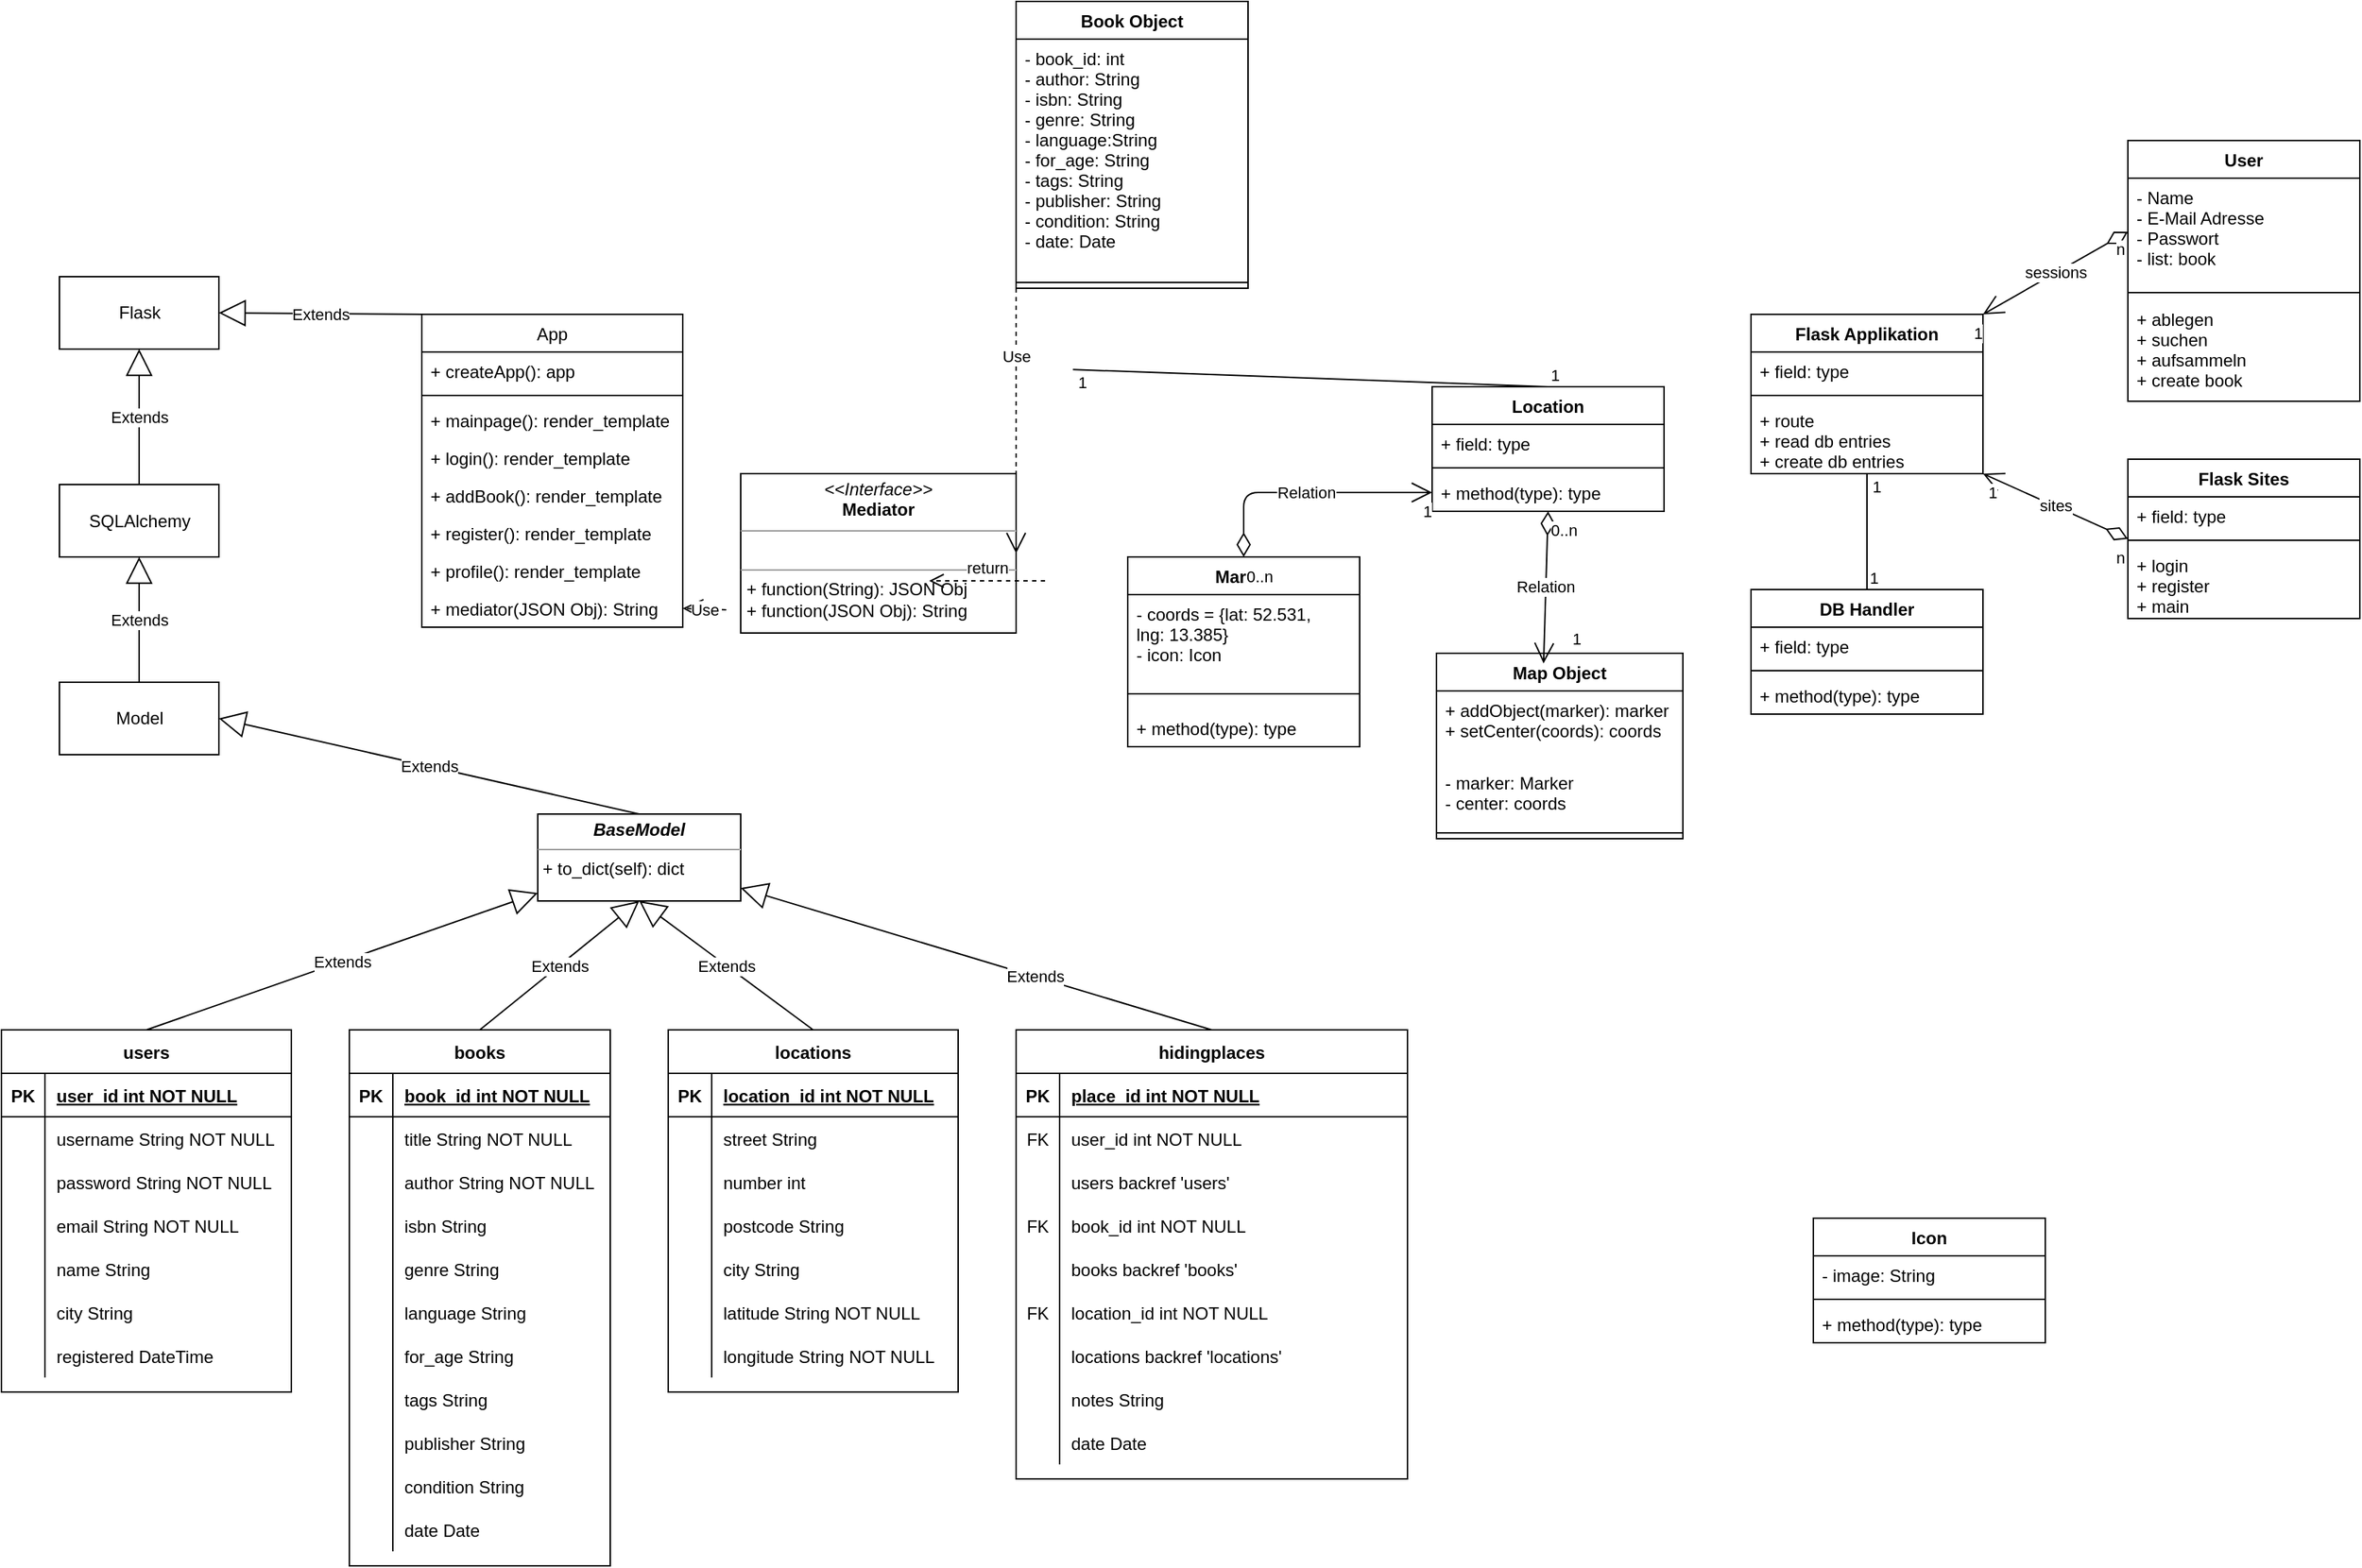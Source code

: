 <mxfile version="14.6.11" type="github">
  <diagram id="RmCkacpN2TYLpkS6w7RO" name="Seite-1">
    <mxGraphModel dx="2310" dy="827" grid="1" gridSize="10" guides="1" tooltips="1" connect="1" arrows="1" fold="1" page="1" pageScale="1" pageWidth="827" pageHeight="1169" math="0" shadow="0">
      <root>
        <mxCell id="0" />
        <mxCell id="1" parent="0" />
        <mxCell id="iKKJlmc9YYCkpeSJBuOX-5" value="Map Object" style="swimlane;fontStyle=1;align=center;verticalAlign=top;childLayout=stackLayout;horizontal=1;startSize=26;horizontalStack=0;resizeParent=1;resizeParentMax=0;resizeLast=0;collapsible=1;marginBottom=0;" parent="1" vertex="1">
          <mxGeometry x="190" y="500" width="170" height="128" as="geometry" />
        </mxCell>
        <mxCell id="iKKJlmc9YYCkpeSJBuOX-8" value="+ addObject(marker): marker&#xa;+ setCenter(coords): coords" style="text;strokeColor=none;fillColor=none;align=left;verticalAlign=top;spacingLeft=4;spacingRight=4;overflow=hidden;rotatable=0;points=[[0,0.5],[1,0.5]];portConstraint=eastwest;" parent="iKKJlmc9YYCkpeSJBuOX-5" vertex="1">
          <mxGeometry y="26" width="170" height="50" as="geometry" />
        </mxCell>
        <mxCell id="iKKJlmc9YYCkpeSJBuOX-6" value="- marker: Marker&#xa;- center: coords" style="text;strokeColor=none;fillColor=none;align=left;verticalAlign=top;spacingLeft=4;spacingRight=4;overflow=hidden;rotatable=0;points=[[0,0.5],[1,0.5]];portConstraint=eastwest;" parent="iKKJlmc9YYCkpeSJBuOX-5" vertex="1">
          <mxGeometry y="76" width="170" height="44" as="geometry" />
        </mxCell>
        <mxCell id="iKKJlmc9YYCkpeSJBuOX-7" value="" style="line;strokeWidth=1;fillColor=none;align=left;verticalAlign=middle;spacingTop=-1;spacingLeft=3;spacingRight=3;rotatable=0;labelPosition=right;points=[];portConstraint=eastwest;" parent="iKKJlmc9YYCkpeSJBuOX-5" vertex="1">
          <mxGeometry y="120" width="170" height="8" as="geometry" />
        </mxCell>
        <mxCell id="iKKJlmc9YYCkpeSJBuOX-9" value="Marker" style="swimlane;fontStyle=1;align=center;verticalAlign=top;childLayout=stackLayout;horizontal=1;startSize=26;horizontalStack=0;resizeParent=1;resizeParentMax=0;resizeLast=0;collapsible=1;marginBottom=0;" parent="1" vertex="1">
          <mxGeometry x="-23" y="433.5" width="160" height="131" as="geometry" />
        </mxCell>
        <mxCell id="iKKJlmc9YYCkpeSJBuOX-10" value="- coords = {lat: 52.531, &#xa;lng: 13.385}&#xa;- icon: Icon" style="text;strokeColor=none;fillColor=none;align=left;verticalAlign=top;spacingLeft=4;spacingRight=4;overflow=hidden;rotatable=0;points=[[0,0.5],[1,0.5]];portConstraint=eastwest;" parent="iKKJlmc9YYCkpeSJBuOX-9" vertex="1">
          <mxGeometry y="26" width="160" height="58" as="geometry" />
        </mxCell>
        <mxCell id="iKKJlmc9YYCkpeSJBuOX-11" value="" style="line;strokeWidth=1;fillColor=none;align=left;verticalAlign=middle;spacingTop=-1;spacingLeft=3;spacingRight=3;rotatable=0;labelPosition=right;points=[];portConstraint=eastwest;" parent="iKKJlmc9YYCkpeSJBuOX-9" vertex="1">
          <mxGeometry y="84" width="160" height="21" as="geometry" />
        </mxCell>
        <mxCell id="iKKJlmc9YYCkpeSJBuOX-12" value="+ method(type): type" style="text;strokeColor=none;fillColor=none;align=left;verticalAlign=top;spacingLeft=4;spacingRight=4;overflow=hidden;rotatable=0;points=[[0,0.5],[1,0.5]];portConstraint=eastwest;" parent="iKKJlmc9YYCkpeSJBuOX-9" vertex="1">
          <mxGeometry y="105" width="160" height="26" as="geometry" />
        </mxCell>
        <mxCell id="iKKJlmc9YYCkpeSJBuOX-13" value="Icon" style="swimlane;fontStyle=1;align=center;verticalAlign=top;childLayout=stackLayout;horizontal=1;startSize=26;horizontalStack=0;resizeParent=1;resizeParentMax=0;resizeLast=0;collapsible=1;marginBottom=0;" parent="1" vertex="1">
          <mxGeometry x="450" y="890" width="160" height="86" as="geometry" />
        </mxCell>
        <mxCell id="iKKJlmc9YYCkpeSJBuOX-14" value="- image: String" style="text;strokeColor=none;fillColor=none;align=left;verticalAlign=top;spacingLeft=4;spacingRight=4;overflow=hidden;rotatable=0;points=[[0,0.5],[1,0.5]];portConstraint=eastwest;" parent="iKKJlmc9YYCkpeSJBuOX-13" vertex="1">
          <mxGeometry y="26" width="160" height="26" as="geometry" />
        </mxCell>
        <mxCell id="iKKJlmc9YYCkpeSJBuOX-15" value="" style="line;strokeWidth=1;fillColor=none;align=left;verticalAlign=middle;spacingTop=-1;spacingLeft=3;spacingRight=3;rotatable=0;labelPosition=right;points=[];portConstraint=eastwest;" parent="iKKJlmc9YYCkpeSJBuOX-13" vertex="1">
          <mxGeometry y="52" width="160" height="8" as="geometry" />
        </mxCell>
        <mxCell id="iKKJlmc9YYCkpeSJBuOX-16" value="+ method(type): type" style="text;strokeColor=none;fillColor=none;align=left;verticalAlign=top;spacingLeft=4;spacingRight=4;overflow=hidden;rotatable=0;points=[[0,0.5],[1,0.5]];portConstraint=eastwest;" parent="iKKJlmc9YYCkpeSJBuOX-13" vertex="1">
          <mxGeometry y="60" width="160" height="26" as="geometry" />
        </mxCell>
        <mxCell id="iKKJlmc9YYCkpeSJBuOX-28" value="User" style="swimlane;fontStyle=1;align=center;verticalAlign=top;childLayout=stackLayout;horizontal=1;startSize=26;horizontalStack=0;resizeParent=1;resizeParentMax=0;resizeLast=0;collapsible=1;marginBottom=0;" parent="1" vertex="1">
          <mxGeometry x="667" y="146" width="160" height="180" as="geometry" />
        </mxCell>
        <mxCell id="iKKJlmc9YYCkpeSJBuOX-29" value="- Name&#xa;- E-Mail Adresse&#xa;- Passwort&#xa;- list: book" style="text;strokeColor=none;fillColor=none;align=left;verticalAlign=top;spacingLeft=4;spacingRight=4;overflow=hidden;rotatable=0;points=[[0,0.5],[1,0.5]];portConstraint=eastwest;" parent="iKKJlmc9YYCkpeSJBuOX-28" vertex="1">
          <mxGeometry y="26" width="160" height="74" as="geometry" />
        </mxCell>
        <mxCell id="iKKJlmc9YYCkpeSJBuOX-30" value="" style="line;strokeWidth=1;fillColor=none;align=left;verticalAlign=middle;spacingTop=-1;spacingLeft=3;spacingRight=3;rotatable=0;labelPosition=right;points=[];portConstraint=eastwest;" parent="iKKJlmc9YYCkpeSJBuOX-28" vertex="1">
          <mxGeometry y="100" width="160" height="10" as="geometry" />
        </mxCell>
        <mxCell id="iKKJlmc9YYCkpeSJBuOX-31" value="+ ablegen&#xa;+ suchen&#xa;+ aufsammeln&#xa;+ create book" style="text;strokeColor=none;fillColor=none;align=left;verticalAlign=top;spacingLeft=4;spacingRight=4;overflow=hidden;rotatable=0;points=[[0,0.5],[1,0.5]];portConstraint=eastwest;" parent="iKKJlmc9YYCkpeSJBuOX-28" vertex="1">
          <mxGeometry y="110" width="160" height="70" as="geometry" />
        </mxCell>
        <mxCell id="augDifIEVUEMAhJTvY_Y-1" value="Flask Applikation" style="swimlane;fontStyle=1;align=center;verticalAlign=top;childLayout=stackLayout;horizontal=1;startSize=26;horizontalStack=0;resizeParent=1;resizeParentMax=0;resizeLast=0;collapsible=1;marginBottom=0;" parent="1" vertex="1">
          <mxGeometry x="407" y="266" width="160" height="110" as="geometry" />
        </mxCell>
        <mxCell id="augDifIEVUEMAhJTvY_Y-2" value="+ field: type" style="text;strokeColor=none;fillColor=none;align=left;verticalAlign=top;spacingLeft=4;spacingRight=4;overflow=hidden;rotatable=0;points=[[0,0.5],[1,0.5]];portConstraint=eastwest;" parent="augDifIEVUEMAhJTvY_Y-1" vertex="1">
          <mxGeometry y="26" width="160" height="26" as="geometry" />
        </mxCell>
        <mxCell id="augDifIEVUEMAhJTvY_Y-3" value="" style="line;strokeWidth=1;fillColor=none;align=left;verticalAlign=middle;spacingTop=-1;spacingLeft=3;spacingRight=3;rotatable=0;labelPosition=right;points=[];portConstraint=eastwest;" parent="augDifIEVUEMAhJTvY_Y-1" vertex="1">
          <mxGeometry y="52" width="160" height="8" as="geometry" />
        </mxCell>
        <mxCell id="augDifIEVUEMAhJTvY_Y-4" value="+ route&#xa;+ read db entries&#xa;+ create db entries" style="text;strokeColor=none;fillColor=none;align=left;verticalAlign=top;spacingLeft=4;spacingRight=4;overflow=hidden;rotatable=0;points=[[0,0.5],[1,0.5]];portConstraint=eastwest;" parent="augDifIEVUEMAhJTvY_Y-1" vertex="1">
          <mxGeometry y="60" width="160" height="50" as="geometry" />
        </mxCell>
        <mxCell id="augDifIEVUEMAhJTvY_Y-5" value="Flask Sites" style="swimlane;fontStyle=1;align=center;verticalAlign=top;childLayout=stackLayout;horizontal=1;startSize=26;horizontalStack=0;resizeParent=1;resizeParentMax=0;resizeLast=0;collapsible=1;marginBottom=0;" parent="1" vertex="1">
          <mxGeometry x="667" y="366" width="160" height="110" as="geometry" />
        </mxCell>
        <mxCell id="augDifIEVUEMAhJTvY_Y-6" value="+ field: type" style="text;strokeColor=none;fillColor=none;align=left;verticalAlign=top;spacingLeft=4;spacingRight=4;overflow=hidden;rotatable=0;points=[[0,0.5],[1,0.5]];portConstraint=eastwest;" parent="augDifIEVUEMAhJTvY_Y-5" vertex="1">
          <mxGeometry y="26" width="160" height="26" as="geometry" />
        </mxCell>
        <mxCell id="augDifIEVUEMAhJTvY_Y-7" value="" style="line;strokeWidth=1;fillColor=none;align=left;verticalAlign=middle;spacingTop=-1;spacingLeft=3;spacingRight=3;rotatable=0;labelPosition=right;points=[];portConstraint=eastwest;" parent="augDifIEVUEMAhJTvY_Y-5" vertex="1">
          <mxGeometry y="52" width="160" height="8" as="geometry" />
        </mxCell>
        <mxCell id="augDifIEVUEMAhJTvY_Y-8" value="+ login&#xa;+ register&#xa;+ main" style="text;strokeColor=none;fillColor=none;align=left;verticalAlign=top;spacingLeft=4;spacingRight=4;overflow=hidden;rotatable=0;points=[[0,0.5],[1,0.5]];portConstraint=eastwest;" parent="augDifIEVUEMAhJTvY_Y-5" vertex="1">
          <mxGeometry y="60" width="160" height="50" as="geometry" />
        </mxCell>
        <mxCell id="augDifIEVUEMAhJTvY_Y-9" value="sites" style="endArrow=open;html=1;endSize=12;startArrow=diamondThin;startSize=14;startFill=0;exitX=0;exitY=0.5;exitDx=0;exitDy=0;entryX=1;entryY=1;entryDx=0;entryDy=0;" parent="1" source="augDifIEVUEMAhJTvY_Y-5" target="augDifIEVUEMAhJTvY_Y-1" edge="1">
          <mxGeometry relative="1" as="geometry">
            <mxPoint x="507" y="576" as="sourcePoint" />
            <mxPoint x="667" y="576" as="targetPoint" />
          </mxGeometry>
        </mxCell>
        <mxCell id="augDifIEVUEMAhJTvY_Y-10" value="n" style="edgeLabel;resizable=0;html=1;align=left;verticalAlign=top;" parent="augDifIEVUEMAhJTvY_Y-9" connectable="0" vertex="1">
          <mxGeometry x="-1" relative="1" as="geometry">
            <mxPoint x="-10" as="offset" />
          </mxGeometry>
        </mxCell>
        <mxCell id="augDifIEVUEMAhJTvY_Y-11" value="1" style="edgeLabel;resizable=0;html=1;align=right;verticalAlign=top;" parent="augDifIEVUEMAhJTvY_Y-9" connectable="0" vertex="1">
          <mxGeometry x="1" relative="1" as="geometry">
            <mxPoint x="10.08" as="offset" />
          </mxGeometry>
        </mxCell>
        <mxCell id="augDifIEVUEMAhJTvY_Y-13" value="sessions" style="endArrow=open;html=1;endSize=12;startArrow=diamondThin;startSize=14;startFill=0;entryX=1;entryY=0;entryDx=0;entryDy=0;exitX=0;exitY=0.5;exitDx=0;exitDy=0;" parent="1" source="iKKJlmc9YYCkpeSJBuOX-29" target="augDifIEVUEMAhJTvY_Y-1" edge="1">
          <mxGeometry relative="1" as="geometry">
            <mxPoint x="637" y="456" as="sourcePoint" />
            <mxPoint x="797" y="456" as="targetPoint" />
          </mxGeometry>
        </mxCell>
        <mxCell id="augDifIEVUEMAhJTvY_Y-14" value="n" style="edgeLabel;resizable=0;html=1;align=left;verticalAlign=top;" parent="augDifIEVUEMAhJTvY_Y-13" connectable="0" vertex="1">
          <mxGeometry x="-1" relative="1" as="geometry">
            <mxPoint x="-10" y="-1.5" as="offset" />
          </mxGeometry>
        </mxCell>
        <mxCell id="augDifIEVUEMAhJTvY_Y-15" value="1" style="edgeLabel;resizable=0;html=1;align=right;verticalAlign=top;" parent="augDifIEVUEMAhJTvY_Y-13" connectable="0" vertex="1">
          <mxGeometry x="1" relative="1" as="geometry" />
        </mxCell>
        <mxCell id="augDifIEVUEMAhJTvY_Y-17" value="DB Handler" style="swimlane;fontStyle=1;align=center;verticalAlign=top;childLayout=stackLayout;horizontal=1;startSize=26;horizontalStack=0;resizeParent=1;resizeParentMax=0;resizeLast=0;collapsible=1;marginBottom=0;" parent="1" vertex="1">
          <mxGeometry x="407" y="456" width="160" height="86" as="geometry" />
        </mxCell>
        <mxCell id="augDifIEVUEMAhJTvY_Y-18" value="+ field: type" style="text;strokeColor=none;fillColor=none;align=left;verticalAlign=top;spacingLeft=4;spacingRight=4;overflow=hidden;rotatable=0;points=[[0,0.5],[1,0.5]];portConstraint=eastwest;" parent="augDifIEVUEMAhJTvY_Y-17" vertex="1">
          <mxGeometry y="26" width="160" height="26" as="geometry" />
        </mxCell>
        <mxCell id="augDifIEVUEMAhJTvY_Y-19" value="" style="line;strokeWidth=1;fillColor=none;align=left;verticalAlign=middle;spacingTop=-1;spacingLeft=3;spacingRight=3;rotatable=0;labelPosition=right;points=[];portConstraint=eastwest;" parent="augDifIEVUEMAhJTvY_Y-17" vertex="1">
          <mxGeometry y="52" width="160" height="8" as="geometry" />
        </mxCell>
        <mxCell id="augDifIEVUEMAhJTvY_Y-20" value="+ method(type): type" style="text;strokeColor=none;fillColor=none;align=left;verticalAlign=top;spacingLeft=4;spacingRight=4;overflow=hidden;rotatable=0;points=[[0,0.5],[1,0.5]];portConstraint=eastwest;" parent="augDifIEVUEMAhJTvY_Y-17" vertex="1">
          <mxGeometry y="60" width="160" height="26" as="geometry" />
        </mxCell>
        <mxCell id="augDifIEVUEMAhJTvY_Y-21" value="" style="endArrow=none;html=1;exitX=0.5;exitY=0;exitDx=0;exitDy=0;entryX=0.5;entryY=1;entryDx=0;entryDy=0;" parent="1" source="augDifIEVUEMAhJTvY_Y-17" target="augDifIEVUEMAhJTvY_Y-1" edge="1">
          <mxGeometry relative="1" as="geometry">
            <mxPoint x="807" y="496" as="sourcePoint" />
            <mxPoint x="967" y="496" as="targetPoint" />
          </mxGeometry>
        </mxCell>
        <mxCell id="augDifIEVUEMAhJTvY_Y-22" value="1" style="edgeLabel;resizable=0;html=1;align=left;verticalAlign=bottom;" parent="augDifIEVUEMAhJTvY_Y-21" connectable="0" vertex="1">
          <mxGeometry x="-1" relative="1" as="geometry" />
        </mxCell>
        <mxCell id="augDifIEVUEMAhJTvY_Y-23" value="1" style="edgeLabel;resizable=0;html=1;align=right;verticalAlign=bottom;" parent="augDifIEVUEMAhJTvY_Y-21" connectable="0" vertex="1">
          <mxGeometry x="1" relative="1" as="geometry">
            <mxPoint x="10.0" y="17.26" as="offset" />
          </mxGeometry>
        </mxCell>
        <mxCell id="augDifIEVUEMAhJTvY_Y-25" value="Book Object" style="swimlane;fontStyle=1;align=center;verticalAlign=top;childLayout=stackLayout;horizontal=1;startSize=26;horizontalStack=0;resizeParent=1;resizeParentMax=0;resizeLast=0;collapsible=1;marginBottom=0;" parent="1" vertex="1">
          <mxGeometry x="-100" y="50" width="160" height="198" as="geometry" />
        </mxCell>
        <mxCell id="augDifIEVUEMAhJTvY_Y-26" value="- book_id: int&#xa;- author: String&#xa;- isbn: String&#xa;- genre: String&#xa;- language:String&#xa;- for_age: String&#xa;- tags: String&#xa;- publisher: String&#xa;- condition: String&#xa;- date: Date" style="text;strokeColor=none;fillColor=none;align=left;verticalAlign=top;spacingLeft=4;spacingRight=4;overflow=hidden;rotatable=0;points=[[0,0.5],[1,0.5]];portConstraint=eastwest;" parent="augDifIEVUEMAhJTvY_Y-25" vertex="1">
          <mxGeometry y="26" width="160" height="164" as="geometry" />
        </mxCell>
        <mxCell id="augDifIEVUEMAhJTvY_Y-27" value="" style="line;strokeWidth=1;fillColor=none;align=left;verticalAlign=middle;spacingTop=-1;spacingLeft=3;spacingRight=3;rotatable=0;labelPosition=right;points=[];portConstraint=eastwest;" parent="augDifIEVUEMAhJTvY_Y-25" vertex="1">
          <mxGeometry y="190" width="160" height="8" as="geometry" />
        </mxCell>
        <mxCell id="augDifIEVUEMAhJTvY_Y-30" value="Location" style="swimlane;fontStyle=1;align=center;verticalAlign=top;childLayout=stackLayout;horizontal=1;startSize=26;horizontalStack=0;resizeParent=1;resizeParentMax=0;resizeLast=0;collapsible=1;marginBottom=0;" parent="1" vertex="1">
          <mxGeometry x="187" y="316" width="160" height="86" as="geometry" />
        </mxCell>
        <mxCell id="augDifIEVUEMAhJTvY_Y-31" value="+ field: type" style="text;strokeColor=none;fillColor=none;align=left;verticalAlign=top;spacingLeft=4;spacingRight=4;overflow=hidden;rotatable=0;points=[[0,0.5],[1,0.5]];portConstraint=eastwest;" parent="augDifIEVUEMAhJTvY_Y-30" vertex="1">
          <mxGeometry y="26" width="160" height="26" as="geometry" />
        </mxCell>
        <mxCell id="augDifIEVUEMAhJTvY_Y-32" value="" style="line;strokeWidth=1;fillColor=none;align=left;verticalAlign=middle;spacingTop=-1;spacingLeft=3;spacingRight=3;rotatable=0;labelPosition=right;points=[];portConstraint=eastwest;" parent="augDifIEVUEMAhJTvY_Y-30" vertex="1">
          <mxGeometry y="52" width="160" height="8" as="geometry" />
        </mxCell>
        <mxCell id="augDifIEVUEMAhJTvY_Y-33" value="+ method(type): type" style="text;strokeColor=none;fillColor=none;align=left;verticalAlign=top;spacingLeft=4;spacingRight=4;overflow=hidden;rotatable=0;points=[[0,0.5],[1,0.5]];portConstraint=eastwest;" parent="augDifIEVUEMAhJTvY_Y-30" vertex="1">
          <mxGeometry y="60" width="160" height="26" as="geometry" />
        </mxCell>
        <mxCell id="augDifIEVUEMAhJTvY_Y-38" value="" style="endArrow=none;html=1;exitX=0.5;exitY=0;exitDx=0;exitDy=0;entryX=0.495;entryY=1.005;entryDx=0;entryDy=0;entryPerimeter=0;" parent="1" source="augDifIEVUEMAhJTvY_Y-30" edge="1">
          <mxGeometry relative="1" as="geometry">
            <mxPoint x="367" y="406" as="sourcePoint" />
            <mxPoint x="-60.8" y="304.13" as="targetPoint" />
          </mxGeometry>
        </mxCell>
        <mxCell id="augDifIEVUEMAhJTvY_Y-39" value="1" style="edgeLabel;resizable=0;html=1;align=left;verticalAlign=bottom;" parent="augDifIEVUEMAhJTvY_Y-38" connectable="0" vertex="1">
          <mxGeometry x="-1" relative="1" as="geometry" />
        </mxCell>
        <mxCell id="augDifIEVUEMAhJTvY_Y-40" value="1" style="edgeLabel;resizable=0;html=1;align=right;verticalAlign=bottom;" parent="augDifIEVUEMAhJTvY_Y-38" connectable="0" vertex="1">
          <mxGeometry x="1" relative="1" as="geometry">
            <mxPoint x="10.0" y="17.26" as="offset" />
          </mxGeometry>
        </mxCell>
        <mxCell id="augDifIEVUEMAhJTvY_Y-44" value="Relation" style="endArrow=open;html=1;endSize=12;startArrow=diamondThin;startSize=14;startFill=0;edgeStyle=orthogonalEdgeStyle;exitX=0.5;exitY=0;exitDx=0;exitDy=0;entryX=0;entryY=0.5;entryDx=0;entryDy=0;" parent="1" source="iKKJlmc9YYCkpeSJBuOX-9" target="augDifIEVUEMAhJTvY_Y-33" edge="1">
          <mxGeometry relative="1" as="geometry">
            <mxPoint x="337" y="486" as="sourcePoint" />
            <mxPoint x="497" y="486" as="targetPoint" />
          </mxGeometry>
        </mxCell>
        <mxCell id="augDifIEVUEMAhJTvY_Y-45" value="0..n" style="edgeLabel;resizable=0;html=1;align=left;verticalAlign=top;" parent="augDifIEVUEMAhJTvY_Y-44" connectable="0" vertex="1">
          <mxGeometry x="-1" relative="1" as="geometry" />
        </mxCell>
        <mxCell id="augDifIEVUEMAhJTvY_Y-46" value="1" style="edgeLabel;resizable=0;html=1;align=right;verticalAlign=top;" parent="augDifIEVUEMAhJTvY_Y-44" connectable="0" vertex="1">
          <mxGeometry x="1" relative="1" as="geometry" />
        </mxCell>
        <mxCell id="augDifIEVUEMAhJTvY_Y-47" value="Relation" style="endArrow=open;html=1;endSize=12;startArrow=diamondThin;startSize=14;startFill=0;exitX=0.5;exitY=1;exitDx=0;exitDy=0;" parent="1" source="augDifIEVUEMAhJTvY_Y-30" edge="1">
          <mxGeometry relative="1" as="geometry">
            <mxPoint x="277" y="556" as="sourcePoint" />
            <mxPoint x="263.893" y="507" as="targetPoint" />
          </mxGeometry>
        </mxCell>
        <mxCell id="augDifIEVUEMAhJTvY_Y-48" value="0..n" style="edgeLabel;resizable=0;html=1;align=left;verticalAlign=top;" parent="augDifIEVUEMAhJTvY_Y-47" connectable="0" vertex="1">
          <mxGeometry x="-1" relative="1" as="geometry" />
        </mxCell>
        <mxCell id="augDifIEVUEMAhJTvY_Y-49" value="1" style="edgeLabel;resizable=0;html=1;align=right;verticalAlign=top;" parent="augDifIEVUEMAhJTvY_Y-47" connectable="0" vertex="1">
          <mxGeometry x="1" relative="1" as="geometry">
            <mxPoint x="26.47" y="-30.01" as="offset" />
          </mxGeometry>
        </mxCell>
        <mxCell id="eVHg-SDSR93NSboe7xZ6-31" value="users" style="shape=table;startSize=30;container=1;collapsible=1;childLayout=tableLayout;fixedRows=1;rowLines=0;fontStyle=1;align=center;resizeLast=1;" vertex="1" parent="1">
          <mxGeometry x="-800" y="760" width="200" height="250" as="geometry" />
        </mxCell>
        <mxCell id="eVHg-SDSR93NSboe7xZ6-32" value="" style="shape=partialRectangle;collapsible=0;dropTarget=0;pointerEvents=0;fillColor=none;points=[[0,0.5],[1,0.5]];portConstraint=eastwest;top=0;left=0;right=0;bottom=1;" vertex="1" parent="eVHg-SDSR93NSboe7xZ6-31">
          <mxGeometry y="30" width="200" height="30" as="geometry" />
        </mxCell>
        <mxCell id="eVHg-SDSR93NSboe7xZ6-33" value="PK" style="shape=partialRectangle;overflow=hidden;connectable=0;fillColor=none;top=0;left=0;bottom=0;right=0;fontStyle=1;" vertex="1" parent="eVHg-SDSR93NSboe7xZ6-32">
          <mxGeometry width="30" height="30" as="geometry" />
        </mxCell>
        <mxCell id="eVHg-SDSR93NSboe7xZ6-34" value="user_id int NOT NULL " style="shape=partialRectangle;overflow=hidden;connectable=0;fillColor=none;top=0;left=0;bottom=0;right=0;align=left;spacingLeft=6;fontStyle=5;" vertex="1" parent="eVHg-SDSR93NSboe7xZ6-32">
          <mxGeometry x="30" width="170" height="30" as="geometry" />
        </mxCell>
        <mxCell id="eVHg-SDSR93NSboe7xZ6-35" value="" style="shape=partialRectangle;collapsible=0;dropTarget=0;pointerEvents=0;fillColor=none;points=[[0,0.5],[1,0.5]];portConstraint=eastwest;top=0;left=0;right=0;bottom=0;" vertex="1" parent="eVHg-SDSR93NSboe7xZ6-31">
          <mxGeometry y="60" width="200" height="30" as="geometry" />
        </mxCell>
        <mxCell id="eVHg-SDSR93NSboe7xZ6-36" value="" style="shape=partialRectangle;overflow=hidden;connectable=0;fillColor=none;top=0;left=0;bottom=0;right=0;" vertex="1" parent="eVHg-SDSR93NSboe7xZ6-35">
          <mxGeometry width="30" height="30" as="geometry" />
        </mxCell>
        <mxCell id="eVHg-SDSR93NSboe7xZ6-37" value="username String NOT NULL" style="shape=partialRectangle;overflow=hidden;connectable=0;fillColor=none;top=0;left=0;bottom=0;right=0;align=left;spacingLeft=6;" vertex="1" parent="eVHg-SDSR93NSboe7xZ6-35">
          <mxGeometry x="30" width="170" height="30" as="geometry" />
        </mxCell>
        <mxCell id="eVHg-SDSR93NSboe7xZ6-38" value="" style="shape=partialRectangle;collapsible=0;dropTarget=0;pointerEvents=0;fillColor=none;points=[[0,0.5],[1,0.5]];portConstraint=eastwest;top=0;left=0;right=0;bottom=0;" vertex="1" parent="eVHg-SDSR93NSboe7xZ6-31">
          <mxGeometry y="90" width="200" height="30" as="geometry" />
        </mxCell>
        <mxCell id="eVHg-SDSR93NSboe7xZ6-39" value="" style="shape=partialRectangle;overflow=hidden;connectable=0;fillColor=none;top=0;left=0;bottom=0;right=0;" vertex="1" parent="eVHg-SDSR93NSboe7xZ6-38">
          <mxGeometry width="30" height="30" as="geometry" />
        </mxCell>
        <mxCell id="eVHg-SDSR93NSboe7xZ6-40" value="password String NOT NULL" style="shape=partialRectangle;overflow=hidden;connectable=0;fillColor=none;top=0;left=0;bottom=0;right=0;align=left;spacingLeft=6;" vertex="1" parent="eVHg-SDSR93NSboe7xZ6-38">
          <mxGeometry x="30" width="170" height="30" as="geometry" />
        </mxCell>
        <mxCell id="eVHg-SDSR93NSboe7xZ6-41" value="" style="shape=partialRectangle;collapsible=0;dropTarget=0;pointerEvents=0;fillColor=none;points=[[0,0.5],[1,0.5]];portConstraint=eastwest;top=0;left=0;right=0;bottom=0;" vertex="1" parent="eVHg-SDSR93NSboe7xZ6-31">
          <mxGeometry y="120" width="200" height="30" as="geometry" />
        </mxCell>
        <mxCell id="eVHg-SDSR93NSboe7xZ6-42" value="" style="shape=partialRectangle;overflow=hidden;connectable=0;fillColor=none;top=0;left=0;bottom=0;right=0;" vertex="1" parent="eVHg-SDSR93NSboe7xZ6-41">
          <mxGeometry width="30" height="30" as="geometry" />
        </mxCell>
        <mxCell id="eVHg-SDSR93NSboe7xZ6-43" value="email String NOT NULL" style="shape=partialRectangle;overflow=hidden;connectable=0;fillColor=none;top=0;left=0;bottom=0;right=0;align=left;spacingLeft=6;" vertex="1" parent="eVHg-SDSR93NSboe7xZ6-41">
          <mxGeometry x="30" width="170" height="30" as="geometry" />
        </mxCell>
        <mxCell id="eVHg-SDSR93NSboe7xZ6-44" value="" style="shape=partialRectangle;collapsible=0;dropTarget=0;pointerEvents=0;fillColor=none;points=[[0,0.5],[1,0.5]];portConstraint=eastwest;top=0;left=0;right=0;bottom=0;" vertex="1" parent="eVHg-SDSR93NSboe7xZ6-31">
          <mxGeometry y="150" width="200" height="30" as="geometry" />
        </mxCell>
        <mxCell id="eVHg-SDSR93NSboe7xZ6-45" value="" style="shape=partialRectangle;overflow=hidden;connectable=0;fillColor=none;top=0;left=0;bottom=0;right=0;" vertex="1" parent="eVHg-SDSR93NSboe7xZ6-44">
          <mxGeometry width="30" height="30" as="geometry" />
        </mxCell>
        <mxCell id="eVHg-SDSR93NSboe7xZ6-46" value="name String" style="shape=partialRectangle;overflow=hidden;connectable=0;fillColor=none;top=0;left=0;bottom=0;right=0;align=left;spacingLeft=6;" vertex="1" parent="eVHg-SDSR93NSboe7xZ6-44">
          <mxGeometry x="30" width="170" height="30" as="geometry" />
        </mxCell>
        <mxCell id="eVHg-SDSR93NSboe7xZ6-47" value="" style="shape=partialRectangle;collapsible=0;dropTarget=0;pointerEvents=0;fillColor=none;points=[[0,0.5],[1,0.5]];portConstraint=eastwest;top=0;left=0;right=0;bottom=0;" vertex="1" parent="eVHg-SDSR93NSboe7xZ6-31">
          <mxGeometry y="180" width="200" height="30" as="geometry" />
        </mxCell>
        <mxCell id="eVHg-SDSR93NSboe7xZ6-48" value="" style="shape=partialRectangle;overflow=hidden;connectable=0;fillColor=none;top=0;left=0;bottom=0;right=0;" vertex="1" parent="eVHg-SDSR93NSboe7xZ6-47">
          <mxGeometry width="30" height="30" as="geometry" />
        </mxCell>
        <mxCell id="eVHg-SDSR93NSboe7xZ6-49" value="city String" style="shape=partialRectangle;overflow=hidden;connectable=0;fillColor=none;top=0;left=0;bottom=0;right=0;align=left;spacingLeft=6;" vertex="1" parent="eVHg-SDSR93NSboe7xZ6-47">
          <mxGeometry x="30" width="170" height="30" as="geometry" />
        </mxCell>
        <mxCell id="eVHg-SDSR93NSboe7xZ6-50" value="" style="shape=partialRectangle;collapsible=0;dropTarget=0;pointerEvents=0;fillColor=none;points=[[0,0.5],[1,0.5]];portConstraint=eastwest;top=0;left=0;right=0;bottom=0;" vertex="1" parent="eVHg-SDSR93NSboe7xZ6-31">
          <mxGeometry y="210" width="200" height="30" as="geometry" />
        </mxCell>
        <mxCell id="eVHg-SDSR93NSboe7xZ6-51" value="" style="shape=partialRectangle;overflow=hidden;connectable=0;fillColor=none;top=0;left=0;bottom=0;right=0;" vertex="1" parent="eVHg-SDSR93NSboe7xZ6-50">
          <mxGeometry width="30" height="30" as="geometry" />
        </mxCell>
        <mxCell id="eVHg-SDSR93NSboe7xZ6-52" value="registered DateTime" style="shape=partialRectangle;overflow=hidden;connectable=0;fillColor=none;top=0;left=0;bottom=0;right=0;align=left;spacingLeft=6;" vertex="1" parent="eVHg-SDSR93NSboe7xZ6-50">
          <mxGeometry x="30" width="170" height="30" as="geometry" />
        </mxCell>
        <mxCell id="eVHg-SDSR93NSboe7xZ6-53" value="books" style="shape=table;startSize=30;container=1;collapsible=1;childLayout=tableLayout;fixedRows=1;rowLines=0;fontStyle=1;align=center;resizeLast=1;" vertex="1" parent="1">
          <mxGeometry x="-560" y="760" width="180" height="370" as="geometry" />
        </mxCell>
        <mxCell id="eVHg-SDSR93NSboe7xZ6-54" value="" style="shape=partialRectangle;collapsible=0;dropTarget=0;pointerEvents=0;fillColor=none;points=[[0,0.5],[1,0.5]];portConstraint=eastwest;top=0;left=0;right=0;bottom=1;" vertex="1" parent="eVHg-SDSR93NSboe7xZ6-53">
          <mxGeometry y="30" width="180" height="30" as="geometry" />
        </mxCell>
        <mxCell id="eVHg-SDSR93NSboe7xZ6-55" value="PK" style="shape=partialRectangle;overflow=hidden;connectable=0;fillColor=none;top=0;left=0;bottom=0;right=0;fontStyle=1;" vertex="1" parent="eVHg-SDSR93NSboe7xZ6-54">
          <mxGeometry width="30" height="30" as="geometry" />
        </mxCell>
        <mxCell id="eVHg-SDSR93NSboe7xZ6-56" value="book_id int NOT NULL " style="shape=partialRectangle;overflow=hidden;connectable=0;fillColor=none;top=0;left=0;bottom=0;right=0;align=left;spacingLeft=6;fontStyle=5;" vertex="1" parent="eVHg-SDSR93NSboe7xZ6-54">
          <mxGeometry x="30" width="150" height="30" as="geometry" />
        </mxCell>
        <mxCell id="eVHg-SDSR93NSboe7xZ6-57" value="" style="shape=partialRectangle;collapsible=0;dropTarget=0;pointerEvents=0;fillColor=none;points=[[0,0.5],[1,0.5]];portConstraint=eastwest;top=0;left=0;right=0;bottom=0;" vertex="1" parent="eVHg-SDSR93NSboe7xZ6-53">
          <mxGeometry y="60" width="180" height="30" as="geometry" />
        </mxCell>
        <mxCell id="eVHg-SDSR93NSboe7xZ6-58" value="" style="shape=partialRectangle;overflow=hidden;connectable=0;fillColor=none;top=0;left=0;bottom=0;right=0;" vertex="1" parent="eVHg-SDSR93NSboe7xZ6-57">
          <mxGeometry width="30" height="30" as="geometry" />
        </mxCell>
        <mxCell id="eVHg-SDSR93NSboe7xZ6-59" value="title String NOT NULL" style="shape=partialRectangle;overflow=hidden;connectable=0;fillColor=none;top=0;left=0;bottom=0;right=0;align=left;spacingLeft=6;" vertex="1" parent="eVHg-SDSR93NSboe7xZ6-57">
          <mxGeometry x="30" width="150" height="30" as="geometry" />
        </mxCell>
        <mxCell id="eVHg-SDSR93NSboe7xZ6-60" value="" style="shape=partialRectangle;collapsible=0;dropTarget=0;pointerEvents=0;fillColor=none;points=[[0,0.5],[1,0.5]];portConstraint=eastwest;top=0;left=0;right=0;bottom=0;" vertex="1" parent="eVHg-SDSR93NSboe7xZ6-53">
          <mxGeometry y="90" width="180" height="30" as="geometry" />
        </mxCell>
        <mxCell id="eVHg-SDSR93NSboe7xZ6-61" value="" style="shape=partialRectangle;overflow=hidden;connectable=0;fillColor=none;top=0;left=0;bottom=0;right=0;" vertex="1" parent="eVHg-SDSR93NSboe7xZ6-60">
          <mxGeometry width="30" height="30" as="geometry" />
        </mxCell>
        <mxCell id="eVHg-SDSR93NSboe7xZ6-62" value="author String NOT NULL" style="shape=partialRectangle;overflow=hidden;connectable=0;fillColor=none;top=0;left=0;bottom=0;right=0;align=left;spacingLeft=6;" vertex="1" parent="eVHg-SDSR93NSboe7xZ6-60">
          <mxGeometry x="30" width="150" height="30" as="geometry" />
        </mxCell>
        <mxCell id="eVHg-SDSR93NSboe7xZ6-63" value="" style="shape=partialRectangle;collapsible=0;dropTarget=0;pointerEvents=0;fillColor=none;points=[[0,0.5],[1,0.5]];portConstraint=eastwest;top=0;left=0;right=0;bottom=0;" vertex="1" parent="eVHg-SDSR93NSboe7xZ6-53">
          <mxGeometry y="120" width="180" height="30" as="geometry" />
        </mxCell>
        <mxCell id="eVHg-SDSR93NSboe7xZ6-64" value="" style="shape=partialRectangle;overflow=hidden;connectable=0;fillColor=none;top=0;left=0;bottom=0;right=0;" vertex="1" parent="eVHg-SDSR93NSboe7xZ6-63">
          <mxGeometry width="30" height="30" as="geometry" />
        </mxCell>
        <mxCell id="eVHg-SDSR93NSboe7xZ6-65" value="isbn String" style="shape=partialRectangle;overflow=hidden;connectable=0;fillColor=none;top=0;left=0;bottom=0;right=0;align=left;spacingLeft=6;" vertex="1" parent="eVHg-SDSR93NSboe7xZ6-63">
          <mxGeometry x="30" width="150" height="30" as="geometry" />
        </mxCell>
        <mxCell id="eVHg-SDSR93NSboe7xZ6-66" value="" style="shape=partialRectangle;collapsible=0;dropTarget=0;pointerEvents=0;fillColor=none;points=[[0,0.5],[1,0.5]];portConstraint=eastwest;top=0;left=0;right=0;bottom=0;" vertex="1" parent="eVHg-SDSR93NSboe7xZ6-53">
          <mxGeometry y="150" width="180" height="30" as="geometry" />
        </mxCell>
        <mxCell id="eVHg-SDSR93NSboe7xZ6-67" value="" style="shape=partialRectangle;overflow=hidden;connectable=0;fillColor=none;top=0;left=0;bottom=0;right=0;" vertex="1" parent="eVHg-SDSR93NSboe7xZ6-66">
          <mxGeometry width="30" height="30" as="geometry" />
        </mxCell>
        <mxCell id="eVHg-SDSR93NSboe7xZ6-68" value="genre String" style="shape=partialRectangle;overflow=hidden;connectable=0;fillColor=none;top=0;left=0;bottom=0;right=0;align=left;spacingLeft=6;" vertex="1" parent="eVHg-SDSR93NSboe7xZ6-66">
          <mxGeometry x="30" width="150" height="30" as="geometry" />
        </mxCell>
        <mxCell id="eVHg-SDSR93NSboe7xZ6-69" value="" style="shape=partialRectangle;collapsible=0;dropTarget=0;pointerEvents=0;fillColor=none;points=[[0,0.5],[1,0.5]];portConstraint=eastwest;top=0;left=0;right=0;bottom=0;" vertex="1" parent="eVHg-SDSR93NSboe7xZ6-53">
          <mxGeometry y="180" width="180" height="30" as="geometry" />
        </mxCell>
        <mxCell id="eVHg-SDSR93NSboe7xZ6-70" value="" style="shape=partialRectangle;overflow=hidden;connectable=0;fillColor=none;top=0;left=0;bottom=0;right=0;" vertex="1" parent="eVHg-SDSR93NSboe7xZ6-69">
          <mxGeometry width="30" height="30" as="geometry" />
        </mxCell>
        <mxCell id="eVHg-SDSR93NSboe7xZ6-71" value="language String" style="shape=partialRectangle;overflow=hidden;connectable=0;fillColor=none;top=0;left=0;bottom=0;right=0;align=left;spacingLeft=6;" vertex="1" parent="eVHg-SDSR93NSboe7xZ6-69">
          <mxGeometry x="30" width="150" height="30" as="geometry" />
        </mxCell>
        <mxCell id="eVHg-SDSR93NSboe7xZ6-72" value="" style="shape=partialRectangle;collapsible=0;dropTarget=0;pointerEvents=0;fillColor=none;points=[[0,0.5],[1,0.5]];portConstraint=eastwest;top=0;left=0;right=0;bottom=0;" vertex="1" parent="eVHg-SDSR93NSboe7xZ6-53">
          <mxGeometry y="210" width="180" height="30" as="geometry" />
        </mxCell>
        <mxCell id="eVHg-SDSR93NSboe7xZ6-73" value="" style="shape=partialRectangle;overflow=hidden;connectable=0;fillColor=none;top=0;left=0;bottom=0;right=0;" vertex="1" parent="eVHg-SDSR93NSboe7xZ6-72">
          <mxGeometry width="30" height="30" as="geometry" />
        </mxCell>
        <mxCell id="eVHg-SDSR93NSboe7xZ6-74" value="for_age String" style="shape=partialRectangle;overflow=hidden;connectable=0;fillColor=none;top=0;left=0;bottom=0;right=0;align=left;spacingLeft=6;" vertex="1" parent="eVHg-SDSR93NSboe7xZ6-72">
          <mxGeometry x="30" width="150" height="30" as="geometry" />
        </mxCell>
        <mxCell id="eVHg-SDSR93NSboe7xZ6-75" value="" style="shape=partialRectangle;collapsible=0;dropTarget=0;pointerEvents=0;fillColor=none;points=[[0,0.5],[1,0.5]];portConstraint=eastwest;top=0;left=0;right=0;bottom=0;" vertex="1" parent="eVHg-SDSR93NSboe7xZ6-53">
          <mxGeometry y="240" width="180" height="30" as="geometry" />
        </mxCell>
        <mxCell id="eVHg-SDSR93NSboe7xZ6-76" value="" style="shape=partialRectangle;overflow=hidden;connectable=0;fillColor=none;top=0;left=0;bottom=0;right=0;" vertex="1" parent="eVHg-SDSR93NSboe7xZ6-75">
          <mxGeometry width="30" height="30" as="geometry" />
        </mxCell>
        <mxCell id="eVHg-SDSR93NSboe7xZ6-77" value="tags String" style="shape=partialRectangle;overflow=hidden;connectable=0;fillColor=none;top=0;left=0;bottom=0;right=0;align=left;spacingLeft=6;" vertex="1" parent="eVHg-SDSR93NSboe7xZ6-75">
          <mxGeometry x="30" width="150" height="30" as="geometry" />
        </mxCell>
        <mxCell id="eVHg-SDSR93NSboe7xZ6-78" value="" style="shape=partialRectangle;collapsible=0;dropTarget=0;pointerEvents=0;fillColor=none;points=[[0,0.5],[1,0.5]];portConstraint=eastwest;top=0;left=0;right=0;bottom=0;" vertex="1" parent="eVHg-SDSR93NSboe7xZ6-53">
          <mxGeometry y="270" width="180" height="30" as="geometry" />
        </mxCell>
        <mxCell id="eVHg-SDSR93NSboe7xZ6-79" value="" style="shape=partialRectangle;overflow=hidden;connectable=0;fillColor=none;top=0;left=0;bottom=0;right=0;" vertex="1" parent="eVHg-SDSR93NSboe7xZ6-78">
          <mxGeometry width="30" height="30" as="geometry" />
        </mxCell>
        <mxCell id="eVHg-SDSR93NSboe7xZ6-80" value="publisher String" style="shape=partialRectangle;overflow=hidden;connectable=0;fillColor=none;top=0;left=0;bottom=0;right=0;align=left;spacingLeft=6;" vertex="1" parent="eVHg-SDSR93NSboe7xZ6-78">
          <mxGeometry x="30" width="150" height="30" as="geometry" />
        </mxCell>
        <mxCell id="eVHg-SDSR93NSboe7xZ6-81" value="" style="shape=partialRectangle;collapsible=0;dropTarget=0;pointerEvents=0;fillColor=none;points=[[0,0.5],[1,0.5]];portConstraint=eastwest;top=0;left=0;right=0;bottom=0;" vertex="1" parent="eVHg-SDSR93NSboe7xZ6-53">
          <mxGeometry y="300" width="180" height="30" as="geometry" />
        </mxCell>
        <mxCell id="eVHg-SDSR93NSboe7xZ6-82" value="" style="shape=partialRectangle;overflow=hidden;connectable=0;fillColor=none;top=0;left=0;bottom=0;right=0;" vertex="1" parent="eVHg-SDSR93NSboe7xZ6-81">
          <mxGeometry width="30" height="30" as="geometry" />
        </mxCell>
        <mxCell id="eVHg-SDSR93NSboe7xZ6-83" value="condition String" style="shape=partialRectangle;overflow=hidden;connectable=0;fillColor=none;top=0;left=0;bottom=0;right=0;align=left;spacingLeft=6;" vertex="1" parent="eVHg-SDSR93NSboe7xZ6-81">
          <mxGeometry x="30" width="150" height="30" as="geometry" />
        </mxCell>
        <mxCell id="eVHg-SDSR93NSboe7xZ6-84" value="" style="shape=partialRectangle;collapsible=0;dropTarget=0;pointerEvents=0;fillColor=none;points=[[0,0.5],[1,0.5]];portConstraint=eastwest;top=0;left=0;right=0;bottom=0;" vertex="1" parent="eVHg-SDSR93NSboe7xZ6-53">
          <mxGeometry y="330" width="180" height="30" as="geometry" />
        </mxCell>
        <mxCell id="eVHg-SDSR93NSboe7xZ6-85" value="" style="shape=partialRectangle;overflow=hidden;connectable=0;fillColor=none;top=0;left=0;bottom=0;right=0;" vertex="1" parent="eVHg-SDSR93NSboe7xZ6-84">
          <mxGeometry width="30" height="30" as="geometry" />
        </mxCell>
        <mxCell id="eVHg-SDSR93NSboe7xZ6-86" value="date Date" style="shape=partialRectangle;overflow=hidden;connectable=0;fillColor=none;top=0;left=0;bottom=0;right=0;align=left;spacingLeft=6;" vertex="1" parent="eVHg-SDSR93NSboe7xZ6-84">
          <mxGeometry x="30" width="150" height="30" as="geometry" />
        </mxCell>
        <mxCell id="eVHg-SDSR93NSboe7xZ6-87" value="locations" style="shape=table;startSize=30;container=1;collapsible=1;childLayout=tableLayout;fixedRows=1;rowLines=0;fontStyle=1;align=center;resizeLast=1;" vertex="1" parent="1">
          <mxGeometry x="-340" y="760" width="200" height="250" as="geometry" />
        </mxCell>
        <mxCell id="eVHg-SDSR93NSboe7xZ6-88" value="" style="shape=partialRectangle;collapsible=0;dropTarget=0;pointerEvents=0;fillColor=none;points=[[0,0.5],[1,0.5]];portConstraint=eastwest;top=0;left=0;right=0;bottom=1;" vertex="1" parent="eVHg-SDSR93NSboe7xZ6-87">
          <mxGeometry y="30" width="200" height="30" as="geometry" />
        </mxCell>
        <mxCell id="eVHg-SDSR93NSboe7xZ6-89" value="PK" style="shape=partialRectangle;overflow=hidden;connectable=0;fillColor=none;top=0;left=0;bottom=0;right=0;fontStyle=1;" vertex="1" parent="eVHg-SDSR93NSboe7xZ6-88">
          <mxGeometry width="30" height="30" as="geometry" />
        </mxCell>
        <mxCell id="eVHg-SDSR93NSboe7xZ6-90" value="location_id int NOT NULL " style="shape=partialRectangle;overflow=hidden;connectable=0;fillColor=none;top=0;left=0;bottom=0;right=0;align=left;spacingLeft=6;fontStyle=5;" vertex="1" parent="eVHg-SDSR93NSboe7xZ6-88">
          <mxGeometry x="30" width="170" height="30" as="geometry" />
        </mxCell>
        <mxCell id="eVHg-SDSR93NSboe7xZ6-91" value="" style="shape=partialRectangle;collapsible=0;dropTarget=0;pointerEvents=0;fillColor=none;points=[[0,0.5],[1,0.5]];portConstraint=eastwest;top=0;left=0;right=0;bottom=0;" vertex="1" parent="eVHg-SDSR93NSboe7xZ6-87">
          <mxGeometry y="60" width="200" height="30" as="geometry" />
        </mxCell>
        <mxCell id="eVHg-SDSR93NSboe7xZ6-92" value="" style="shape=partialRectangle;overflow=hidden;connectable=0;fillColor=none;top=0;left=0;bottom=0;right=0;" vertex="1" parent="eVHg-SDSR93NSboe7xZ6-91">
          <mxGeometry width="30" height="30" as="geometry" />
        </mxCell>
        <mxCell id="eVHg-SDSR93NSboe7xZ6-93" value="street String" style="shape=partialRectangle;overflow=hidden;connectable=0;fillColor=none;top=0;left=0;bottom=0;right=0;align=left;spacingLeft=6;" vertex="1" parent="eVHg-SDSR93NSboe7xZ6-91">
          <mxGeometry x="30" width="170" height="30" as="geometry" />
        </mxCell>
        <mxCell id="eVHg-SDSR93NSboe7xZ6-94" value="" style="shape=partialRectangle;collapsible=0;dropTarget=0;pointerEvents=0;fillColor=none;points=[[0,0.5],[1,0.5]];portConstraint=eastwest;top=0;left=0;right=0;bottom=0;" vertex="1" parent="eVHg-SDSR93NSboe7xZ6-87">
          <mxGeometry y="90" width="200" height="30" as="geometry" />
        </mxCell>
        <mxCell id="eVHg-SDSR93NSboe7xZ6-95" value="" style="shape=partialRectangle;overflow=hidden;connectable=0;fillColor=none;top=0;left=0;bottom=0;right=0;" vertex="1" parent="eVHg-SDSR93NSboe7xZ6-94">
          <mxGeometry width="30" height="30" as="geometry" />
        </mxCell>
        <mxCell id="eVHg-SDSR93NSboe7xZ6-96" value="number int" style="shape=partialRectangle;overflow=hidden;connectable=0;fillColor=none;top=0;left=0;bottom=0;right=0;align=left;spacingLeft=6;" vertex="1" parent="eVHg-SDSR93NSboe7xZ6-94">
          <mxGeometry x="30" width="170" height="30" as="geometry" />
        </mxCell>
        <mxCell id="eVHg-SDSR93NSboe7xZ6-97" value="" style="shape=partialRectangle;collapsible=0;dropTarget=0;pointerEvents=0;fillColor=none;points=[[0,0.5],[1,0.5]];portConstraint=eastwest;top=0;left=0;right=0;bottom=0;" vertex="1" parent="eVHg-SDSR93NSboe7xZ6-87">
          <mxGeometry y="120" width="200" height="30" as="geometry" />
        </mxCell>
        <mxCell id="eVHg-SDSR93NSboe7xZ6-98" value="" style="shape=partialRectangle;overflow=hidden;connectable=0;fillColor=none;top=0;left=0;bottom=0;right=0;" vertex="1" parent="eVHg-SDSR93NSboe7xZ6-97">
          <mxGeometry width="30" height="30" as="geometry" />
        </mxCell>
        <mxCell id="eVHg-SDSR93NSboe7xZ6-99" value="postcode String" style="shape=partialRectangle;overflow=hidden;connectable=0;fillColor=none;top=0;left=0;bottom=0;right=0;align=left;spacingLeft=6;" vertex="1" parent="eVHg-SDSR93NSboe7xZ6-97">
          <mxGeometry x="30" width="170" height="30" as="geometry" />
        </mxCell>
        <mxCell id="eVHg-SDSR93NSboe7xZ6-100" value="" style="shape=partialRectangle;collapsible=0;dropTarget=0;pointerEvents=0;fillColor=none;points=[[0,0.5],[1,0.5]];portConstraint=eastwest;top=0;left=0;right=0;bottom=0;" vertex="1" parent="eVHg-SDSR93NSboe7xZ6-87">
          <mxGeometry y="150" width="200" height="30" as="geometry" />
        </mxCell>
        <mxCell id="eVHg-SDSR93NSboe7xZ6-101" value="" style="shape=partialRectangle;overflow=hidden;connectable=0;fillColor=none;top=0;left=0;bottom=0;right=0;" vertex="1" parent="eVHg-SDSR93NSboe7xZ6-100">
          <mxGeometry width="30" height="30" as="geometry" />
        </mxCell>
        <mxCell id="eVHg-SDSR93NSboe7xZ6-102" value="city String" style="shape=partialRectangle;overflow=hidden;connectable=0;fillColor=none;top=0;left=0;bottom=0;right=0;align=left;spacingLeft=6;" vertex="1" parent="eVHg-SDSR93NSboe7xZ6-100">
          <mxGeometry x="30" width="170" height="30" as="geometry" />
        </mxCell>
        <mxCell id="eVHg-SDSR93NSboe7xZ6-103" value="" style="shape=partialRectangle;collapsible=0;dropTarget=0;pointerEvents=0;fillColor=none;points=[[0,0.5],[1,0.5]];portConstraint=eastwest;top=0;left=0;right=0;bottom=0;" vertex="1" parent="eVHg-SDSR93NSboe7xZ6-87">
          <mxGeometry y="180" width="200" height="30" as="geometry" />
        </mxCell>
        <mxCell id="eVHg-SDSR93NSboe7xZ6-104" value="" style="shape=partialRectangle;overflow=hidden;connectable=0;fillColor=none;top=0;left=0;bottom=0;right=0;" vertex="1" parent="eVHg-SDSR93NSboe7xZ6-103">
          <mxGeometry width="30" height="30" as="geometry" />
        </mxCell>
        <mxCell id="eVHg-SDSR93NSboe7xZ6-105" value="latitude String NOT NULL" style="shape=partialRectangle;overflow=hidden;connectable=0;fillColor=none;top=0;left=0;bottom=0;right=0;align=left;spacingLeft=6;" vertex="1" parent="eVHg-SDSR93NSboe7xZ6-103">
          <mxGeometry x="30" width="170" height="30" as="geometry" />
        </mxCell>
        <mxCell id="eVHg-SDSR93NSboe7xZ6-106" value="" style="shape=partialRectangle;collapsible=0;dropTarget=0;pointerEvents=0;fillColor=none;points=[[0,0.5],[1,0.5]];portConstraint=eastwest;top=0;left=0;right=0;bottom=0;" vertex="1" parent="eVHg-SDSR93NSboe7xZ6-87">
          <mxGeometry y="210" width="200" height="30" as="geometry" />
        </mxCell>
        <mxCell id="eVHg-SDSR93NSboe7xZ6-107" value="" style="shape=partialRectangle;overflow=hidden;connectable=0;fillColor=none;top=0;left=0;bottom=0;right=0;" vertex="1" parent="eVHg-SDSR93NSboe7xZ6-106">
          <mxGeometry width="30" height="30" as="geometry" />
        </mxCell>
        <mxCell id="eVHg-SDSR93NSboe7xZ6-108" value="longitude String NOT NULL" style="shape=partialRectangle;overflow=hidden;connectable=0;fillColor=none;top=0;left=0;bottom=0;right=0;align=left;spacingLeft=6;" vertex="1" parent="eVHg-SDSR93NSboe7xZ6-106">
          <mxGeometry x="30" width="170" height="30" as="geometry" />
        </mxCell>
        <mxCell id="eVHg-SDSR93NSboe7xZ6-109" value="hidingplaces" style="shape=table;startSize=30;container=1;collapsible=1;childLayout=tableLayout;fixedRows=1;rowLines=0;fontStyle=1;align=center;resizeLast=1;" vertex="1" parent="1">
          <mxGeometry x="-100" y="760" width="270" height="310" as="geometry" />
        </mxCell>
        <mxCell id="eVHg-SDSR93NSboe7xZ6-110" value="" style="shape=partialRectangle;collapsible=0;dropTarget=0;pointerEvents=0;fillColor=none;points=[[0,0.5],[1,0.5]];portConstraint=eastwest;top=0;left=0;right=0;bottom=1;" vertex="1" parent="eVHg-SDSR93NSboe7xZ6-109">
          <mxGeometry y="30" width="270" height="30" as="geometry" />
        </mxCell>
        <mxCell id="eVHg-SDSR93NSboe7xZ6-111" value="PK" style="shape=partialRectangle;overflow=hidden;connectable=0;fillColor=none;top=0;left=0;bottom=0;right=0;fontStyle=1;" vertex="1" parent="eVHg-SDSR93NSboe7xZ6-110">
          <mxGeometry width="30" height="30" as="geometry" />
        </mxCell>
        <mxCell id="eVHg-SDSR93NSboe7xZ6-112" value="place_id int NOT NULL " style="shape=partialRectangle;overflow=hidden;connectable=0;fillColor=none;top=0;left=0;bottom=0;right=0;align=left;spacingLeft=6;fontStyle=5;" vertex="1" parent="eVHg-SDSR93NSboe7xZ6-110">
          <mxGeometry x="30" width="240" height="30" as="geometry" />
        </mxCell>
        <mxCell id="eVHg-SDSR93NSboe7xZ6-113" value="" style="shape=partialRectangle;collapsible=0;dropTarget=0;pointerEvents=0;fillColor=none;points=[[0,0.5],[1,0.5]];portConstraint=eastwest;top=0;left=0;right=0;bottom=0;" vertex="1" parent="eVHg-SDSR93NSboe7xZ6-109">
          <mxGeometry y="60" width="270" height="30" as="geometry" />
        </mxCell>
        <mxCell id="eVHg-SDSR93NSboe7xZ6-114" value="FK" style="shape=partialRectangle;overflow=hidden;connectable=0;fillColor=none;top=0;left=0;bottom=0;right=0;" vertex="1" parent="eVHg-SDSR93NSboe7xZ6-113">
          <mxGeometry width="30" height="30" as="geometry" />
        </mxCell>
        <mxCell id="eVHg-SDSR93NSboe7xZ6-115" value="user_id int NOT NULL" style="shape=partialRectangle;overflow=hidden;connectable=0;fillColor=none;top=0;left=0;bottom=0;right=0;align=left;spacingLeft=6;" vertex="1" parent="eVHg-SDSR93NSboe7xZ6-113">
          <mxGeometry x="30" width="240" height="30" as="geometry" />
        </mxCell>
        <mxCell id="eVHg-SDSR93NSboe7xZ6-116" value="" style="shape=partialRectangle;collapsible=0;dropTarget=0;pointerEvents=0;fillColor=none;points=[[0,0.5],[1,0.5]];portConstraint=eastwest;top=0;left=0;right=0;bottom=0;" vertex="1" parent="eVHg-SDSR93NSboe7xZ6-109">
          <mxGeometry y="90" width="270" height="30" as="geometry" />
        </mxCell>
        <mxCell id="eVHg-SDSR93NSboe7xZ6-117" value="" style="shape=partialRectangle;overflow=hidden;connectable=0;fillColor=none;top=0;left=0;bottom=0;right=0;" vertex="1" parent="eVHg-SDSR93NSboe7xZ6-116">
          <mxGeometry width="30" height="30" as="geometry" />
        </mxCell>
        <mxCell id="eVHg-SDSR93NSboe7xZ6-118" value="users backref &#39;users&#39;" style="shape=partialRectangle;overflow=hidden;connectable=0;fillColor=none;top=0;left=0;bottom=0;right=0;align=left;spacingLeft=6;" vertex="1" parent="eVHg-SDSR93NSboe7xZ6-116">
          <mxGeometry x="30" width="240" height="30" as="geometry" />
        </mxCell>
        <mxCell id="eVHg-SDSR93NSboe7xZ6-119" value="" style="shape=partialRectangle;collapsible=0;dropTarget=0;pointerEvents=0;fillColor=none;points=[[0,0.5],[1,0.5]];portConstraint=eastwest;top=0;left=0;right=0;bottom=0;" vertex="1" parent="eVHg-SDSR93NSboe7xZ6-109">
          <mxGeometry y="120" width="270" height="30" as="geometry" />
        </mxCell>
        <mxCell id="eVHg-SDSR93NSboe7xZ6-120" value="FK" style="shape=partialRectangle;overflow=hidden;connectable=0;fillColor=none;top=0;left=0;bottom=0;right=0;" vertex="1" parent="eVHg-SDSR93NSboe7xZ6-119">
          <mxGeometry width="30" height="30" as="geometry" />
        </mxCell>
        <mxCell id="eVHg-SDSR93NSboe7xZ6-121" value="book_id int NOT NULL " style="shape=partialRectangle;overflow=hidden;connectable=0;fillColor=none;top=0;left=0;bottom=0;right=0;align=left;spacingLeft=6;" vertex="1" parent="eVHg-SDSR93NSboe7xZ6-119">
          <mxGeometry x="30" width="240" height="30" as="geometry" />
        </mxCell>
        <mxCell id="eVHg-SDSR93NSboe7xZ6-122" value="" style="shape=partialRectangle;collapsible=0;dropTarget=0;pointerEvents=0;fillColor=none;points=[[0,0.5],[1,0.5]];portConstraint=eastwest;top=0;left=0;right=0;bottom=0;" vertex="1" parent="eVHg-SDSR93NSboe7xZ6-109">
          <mxGeometry y="150" width="270" height="30" as="geometry" />
        </mxCell>
        <mxCell id="eVHg-SDSR93NSboe7xZ6-123" value="" style="shape=partialRectangle;overflow=hidden;connectable=0;fillColor=none;top=0;left=0;bottom=0;right=0;" vertex="1" parent="eVHg-SDSR93NSboe7xZ6-122">
          <mxGeometry width="30" height="30" as="geometry" />
        </mxCell>
        <mxCell id="eVHg-SDSR93NSboe7xZ6-124" value="books backref &#39;books&#39;" style="shape=partialRectangle;overflow=hidden;connectable=0;fillColor=none;top=0;left=0;bottom=0;right=0;align=left;spacingLeft=6;" vertex="1" parent="eVHg-SDSR93NSboe7xZ6-122">
          <mxGeometry x="30" width="240" height="30" as="geometry" />
        </mxCell>
        <mxCell id="eVHg-SDSR93NSboe7xZ6-125" value="" style="shape=partialRectangle;collapsible=0;dropTarget=0;pointerEvents=0;fillColor=none;points=[[0,0.5],[1,0.5]];portConstraint=eastwest;top=0;left=0;right=0;bottom=0;" vertex="1" parent="eVHg-SDSR93NSboe7xZ6-109">
          <mxGeometry y="180" width="270" height="30" as="geometry" />
        </mxCell>
        <mxCell id="eVHg-SDSR93NSboe7xZ6-126" value="FK" style="shape=partialRectangle;overflow=hidden;connectable=0;fillColor=none;top=0;left=0;bottom=0;right=0;" vertex="1" parent="eVHg-SDSR93NSboe7xZ6-125">
          <mxGeometry width="30" height="30" as="geometry" />
        </mxCell>
        <mxCell id="eVHg-SDSR93NSboe7xZ6-127" value="location_id int NOT NULL " style="shape=partialRectangle;overflow=hidden;connectable=0;fillColor=none;top=0;left=0;bottom=0;right=0;align=left;spacingLeft=6;" vertex="1" parent="eVHg-SDSR93NSboe7xZ6-125">
          <mxGeometry x="30" width="240" height="30" as="geometry" />
        </mxCell>
        <mxCell id="eVHg-SDSR93NSboe7xZ6-128" value="" style="shape=partialRectangle;collapsible=0;dropTarget=0;pointerEvents=0;fillColor=none;points=[[0,0.5],[1,0.5]];portConstraint=eastwest;top=0;left=0;right=0;bottom=0;" vertex="1" parent="eVHg-SDSR93NSboe7xZ6-109">
          <mxGeometry y="210" width="270" height="30" as="geometry" />
        </mxCell>
        <mxCell id="eVHg-SDSR93NSboe7xZ6-129" value="" style="shape=partialRectangle;overflow=hidden;connectable=0;fillColor=none;top=0;left=0;bottom=0;right=0;" vertex="1" parent="eVHg-SDSR93NSboe7xZ6-128">
          <mxGeometry width="30" height="30" as="geometry" />
        </mxCell>
        <mxCell id="eVHg-SDSR93NSboe7xZ6-130" value="locations backref &#39;locations&#39;" style="shape=partialRectangle;overflow=hidden;connectable=0;fillColor=none;top=0;left=0;bottom=0;right=0;align=left;spacingLeft=6;" vertex="1" parent="eVHg-SDSR93NSboe7xZ6-128">
          <mxGeometry x="30" width="240" height="30" as="geometry" />
        </mxCell>
        <mxCell id="eVHg-SDSR93NSboe7xZ6-131" value="" style="shape=partialRectangle;collapsible=0;dropTarget=0;pointerEvents=0;fillColor=none;points=[[0,0.5],[1,0.5]];portConstraint=eastwest;top=0;left=0;right=0;bottom=0;" vertex="1" parent="eVHg-SDSR93NSboe7xZ6-109">
          <mxGeometry y="240" width="270" height="30" as="geometry" />
        </mxCell>
        <mxCell id="eVHg-SDSR93NSboe7xZ6-132" value="" style="shape=partialRectangle;overflow=hidden;connectable=0;fillColor=none;top=0;left=0;bottom=0;right=0;" vertex="1" parent="eVHg-SDSR93NSboe7xZ6-131">
          <mxGeometry width="30" height="30" as="geometry" />
        </mxCell>
        <mxCell id="eVHg-SDSR93NSboe7xZ6-133" value="notes String" style="shape=partialRectangle;overflow=hidden;connectable=0;fillColor=none;top=0;left=0;bottom=0;right=0;align=left;spacingLeft=6;" vertex="1" parent="eVHg-SDSR93NSboe7xZ6-131">
          <mxGeometry x="30" width="240" height="30" as="geometry" />
        </mxCell>
        <mxCell id="eVHg-SDSR93NSboe7xZ6-134" value="" style="shape=partialRectangle;collapsible=0;dropTarget=0;pointerEvents=0;fillColor=none;points=[[0,0.5],[1,0.5]];portConstraint=eastwest;top=0;left=0;right=0;bottom=0;" vertex="1" parent="eVHg-SDSR93NSboe7xZ6-109">
          <mxGeometry y="270" width="270" height="30" as="geometry" />
        </mxCell>
        <mxCell id="eVHg-SDSR93NSboe7xZ6-135" value="" style="shape=partialRectangle;overflow=hidden;connectable=0;fillColor=none;top=0;left=0;bottom=0;right=0;" vertex="1" parent="eVHg-SDSR93NSboe7xZ6-134">
          <mxGeometry width="30" height="30" as="geometry" />
        </mxCell>
        <mxCell id="eVHg-SDSR93NSboe7xZ6-136" value="date Date" style="shape=partialRectangle;overflow=hidden;connectable=0;fillColor=none;top=0;left=0;bottom=0;right=0;align=left;spacingLeft=6;" vertex="1" parent="eVHg-SDSR93NSboe7xZ6-134">
          <mxGeometry x="30" width="240" height="30" as="geometry" />
        </mxCell>
        <mxCell id="eVHg-SDSR93NSboe7xZ6-140" value="&lt;p style=&quot;margin: 0px ; margin-top: 4px ; text-align: center&quot;&gt;&lt;b&gt;&lt;i&gt;BaseModel&lt;/i&gt;&lt;/b&gt;&lt;/p&gt;&lt;hr size=&quot;1&quot;&gt;&lt;div style=&quot;height: 2px&quot;&gt;&amp;nbsp;+ to_dict(self): dict&lt;/div&gt;" style="verticalAlign=top;align=left;overflow=fill;fontSize=12;fontFamily=Helvetica;html=1;" vertex="1" parent="1">
          <mxGeometry x="-430" y="611" width="140" height="60" as="geometry" />
        </mxCell>
        <mxCell id="eVHg-SDSR93NSboe7xZ6-142" value="Extends" style="endArrow=block;endSize=16;endFill=0;html=1;exitX=0.5;exitY=0;exitDx=0;exitDy=0;" edge="1" parent="1" source="eVHg-SDSR93NSboe7xZ6-31" target="eVHg-SDSR93NSboe7xZ6-140">
          <mxGeometry width="160" relative="1" as="geometry">
            <mxPoint x="-730" y="700" as="sourcePoint" />
            <mxPoint x="-570" y="700" as="targetPoint" />
          </mxGeometry>
        </mxCell>
        <mxCell id="eVHg-SDSR93NSboe7xZ6-143" value="Extends" style="endArrow=block;endSize=16;endFill=0;html=1;exitX=0.5;exitY=0;exitDx=0;exitDy=0;entryX=0.5;entryY=1;entryDx=0;entryDy=0;" edge="1" parent="1" source="eVHg-SDSR93NSboe7xZ6-53" target="eVHg-SDSR93NSboe7xZ6-140">
          <mxGeometry width="160" relative="1" as="geometry">
            <mxPoint x="-490" y="680" as="sourcePoint" />
            <mxPoint x="-330" y="680" as="targetPoint" />
          </mxGeometry>
        </mxCell>
        <mxCell id="eVHg-SDSR93NSboe7xZ6-144" value="Extends" style="endArrow=block;endSize=16;endFill=0;html=1;exitX=0.5;exitY=0;exitDx=0;exitDy=0;entryX=0.5;entryY=1;entryDx=0;entryDy=0;" edge="1" parent="1" source="eVHg-SDSR93NSboe7xZ6-87" target="eVHg-SDSR93NSboe7xZ6-140">
          <mxGeometry width="160" relative="1" as="geometry">
            <mxPoint x="-180" y="700" as="sourcePoint" />
            <mxPoint x="-20" y="700" as="targetPoint" />
          </mxGeometry>
        </mxCell>
        <mxCell id="eVHg-SDSR93NSboe7xZ6-145" value="Extends" style="endArrow=block;endSize=16;endFill=0;html=1;exitX=0.5;exitY=0;exitDx=0;exitDy=0;" edge="1" parent="1" source="eVHg-SDSR93NSboe7xZ6-109" target="eVHg-SDSR93NSboe7xZ6-140">
          <mxGeometry x="-0.25" width="160" relative="1" as="geometry">
            <mxPoint x="50" y="700" as="sourcePoint" />
            <mxPoint x="35" y="680" as="targetPoint" />
            <mxPoint as="offset" />
          </mxGeometry>
        </mxCell>
        <mxCell id="eVHg-SDSR93NSboe7xZ6-148" value="Flask" style="html=1;" vertex="1" parent="1">
          <mxGeometry x="-760" y="240" width="110" height="50" as="geometry" />
        </mxCell>
        <mxCell id="eVHg-SDSR93NSboe7xZ6-149" value="SQLAlchemy" style="html=1;" vertex="1" parent="1">
          <mxGeometry x="-760" y="383.5" width="110" height="50" as="geometry" />
        </mxCell>
        <mxCell id="eVHg-SDSR93NSboe7xZ6-150" value="Model" style="html=1;" vertex="1" parent="1">
          <mxGeometry x="-760" y="520" width="110" height="50" as="geometry" />
        </mxCell>
        <mxCell id="eVHg-SDSR93NSboe7xZ6-151" value="Extends" style="endArrow=block;endSize=16;endFill=0;html=1;" edge="1" parent="1" source="eVHg-SDSR93NSboe7xZ6-150" target="eVHg-SDSR93NSboe7xZ6-149">
          <mxGeometry width="160" relative="1" as="geometry">
            <mxPoint x="-705" y="494" as="sourcePoint" />
            <mxPoint x="-85" y="344" as="targetPoint" />
          </mxGeometry>
        </mxCell>
        <mxCell id="eVHg-SDSR93NSboe7xZ6-152" value="Extends" style="endArrow=block;endSize=16;endFill=0;html=1;exitX=0.5;exitY=0;exitDx=0;exitDy=0;entryX=1;entryY=0.5;entryDx=0;entryDy=0;" edge="1" parent="1" source="eVHg-SDSR93NSboe7xZ6-140" target="eVHg-SDSR93NSboe7xZ6-150">
          <mxGeometry width="160" relative="1" as="geometry">
            <mxPoint x="-350" y="510" as="sourcePoint" />
            <mxPoint x="-190" y="510" as="targetPoint" />
          </mxGeometry>
        </mxCell>
        <mxCell id="eVHg-SDSR93NSboe7xZ6-155" value="Extends" style="endArrow=block;endSize=16;endFill=0;html=1;exitX=0.5;exitY=0;exitDx=0;exitDy=0;entryX=0.5;entryY=1;entryDx=0;entryDy=0;" edge="1" parent="1" source="eVHg-SDSR93NSboe7xZ6-149" target="eVHg-SDSR93NSboe7xZ6-148">
          <mxGeometry width="160" relative="1" as="geometry">
            <mxPoint x="-565" y="334" as="sourcePoint" />
            <mxPoint x="-405" y="334" as="targetPoint" />
          </mxGeometry>
        </mxCell>
        <mxCell id="eVHg-SDSR93NSboe7xZ6-156" value="App" style="swimlane;fontStyle=0;childLayout=stackLayout;horizontal=1;startSize=26;fillColor=none;horizontalStack=0;resizeParent=1;resizeParentMax=0;resizeLast=0;collapsible=1;marginBottom=0;" vertex="1" parent="1">
          <mxGeometry x="-510" y="266" width="180" height="216" as="geometry" />
        </mxCell>
        <mxCell id="eVHg-SDSR93NSboe7xZ6-164" value="+ createApp(): app&#xa;" style="text;strokeColor=none;fillColor=none;align=left;verticalAlign=top;spacingLeft=4;spacingRight=4;overflow=hidden;rotatable=0;points=[[0,0.5],[1,0.5]];portConstraint=eastwest;" vertex="1" parent="eVHg-SDSR93NSboe7xZ6-156">
          <mxGeometry y="26" width="180" height="26" as="geometry" />
        </mxCell>
        <mxCell id="eVHg-SDSR93NSboe7xZ6-165" value="" style="line;strokeWidth=1;fillColor=none;align=left;verticalAlign=middle;spacingTop=-1;spacingLeft=3;spacingRight=3;rotatable=0;labelPosition=right;points=[];portConstraint=eastwest;" vertex="1" parent="eVHg-SDSR93NSboe7xZ6-156">
          <mxGeometry y="52" width="180" height="8" as="geometry" />
        </mxCell>
        <mxCell id="eVHg-SDSR93NSboe7xZ6-157" value="+ mainpage(): render_template" style="text;strokeColor=none;fillColor=none;align=left;verticalAlign=top;spacingLeft=4;spacingRight=4;overflow=hidden;rotatable=0;points=[[0,0.5],[1,0.5]];portConstraint=eastwest;" vertex="1" parent="eVHg-SDSR93NSboe7xZ6-156">
          <mxGeometry y="60" width="180" height="26" as="geometry" />
        </mxCell>
        <mxCell id="eVHg-SDSR93NSboe7xZ6-158" value="+ login(): render_template" style="text;strokeColor=none;fillColor=none;align=left;verticalAlign=top;spacingLeft=4;spacingRight=4;overflow=hidden;rotatable=0;points=[[0,0.5],[1,0.5]];portConstraint=eastwest;" vertex="1" parent="eVHg-SDSR93NSboe7xZ6-156">
          <mxGeometry y="86" width="180" height="26" as="geometry" />
        </mxCell>
        <mxCell id="eVHg-SDSR93NSboe7xZ6-160" value="+ addBook(): render_template" style="text;strokeColor=none;fillColor=none;align=left;verticalAlign=top;spacingLeft=4;spacingRight=4;overflow=hidden;rotatable=0;points=[[0,0.5],[1,0.5]];portConstraint=eastwest;" vertex="1" parent="eVHg-SDSR93NSboe7xZ6-156">
          <mxGeometry y="112" width="180" height="26" as="geometry" />
        </mxCell>
        <mxCell id="eVHg-SDSR93NSboe7xZ6-159" value="+ register(): render_template&#xa;" style="text;strokeColor=none;fillColor=none;align=left;verticalAlign=top;spacingLeft=4;spacingRight=4;overflow=hidden;rotatable=0;points=[[0,0.5],[1,0.5]];portConstraint=eastwest;" vertex="1" parent="eVHg-SDSR93NSboe7xZ6-156">
          <mxGeometry y="138" width="180" height="26" as="geometry" />
        </mxCell>
        <mxCell id="eVHg-SDSR93NSboe7xZ6-161" value="+ profile(): render_template" style="text;strokeColor=none;fillColor=none;align=left;verticalAlign=top;spacingLeft=4;spacingRight=4;overflow=hidden;rotatable=0;points=[[0,0.5],[1,0.5]];portConstraint=eastwest;" vertex="1" parent="eVHg-SDSR93NSboe7xZ6-156">
          <mxGeometry y="164" width="180" height="26" as="geometry" />
        </mxCell>
        <mxCell id="eVHg-SDSR93NSboe7xZ6-162" value="+ mediator(JSON Obj): String" style="text;strokeColor=none;fillColor=none;align=left;verticalAlign=top;spacingLeft=4;spacingRight=4;overflow=hidden;rotatable=0;points=[[0,0.5],[1,0.5]];portConstraint=eastwest;" vertex="1" parent="eVHg-SDSR93NSboe7xZ6-156">
          <mxGeometry y="190" width="180" height="26" as="geometry" />
        </mxCell>
        <mxCell id="eVHg-SDSR93NSboe7xZ6-163" value="Extends" style="endArrow=block;endSize=16;endFill=0;html=1;exitX=0;exitY=0;exitDx=0;exitDy=0;entryX=1;entryY=0.5;entryDx=0;entryDy=0;" edge="1" parent="1" source="eVHg-SDSR93NSboe7xZ6-156" target="eVHg-SDSR93NSboe7xZ6-148">
          <mxGeometry width="160" relative="1" as="geometry">
            <mxPoint x="-476.08" y="262.382" as="sourcePoint" />
            <mxPoint x="-475" y="144" as="targetPoint" />
          </mxGeometry>
        </mxCell>
        <mxCell id="eVHg-SDSR93NSboe7xZ6-170" value="&lt;p style=&quot;margin: 0px ; margin-top: 4px ; text-align: center&quot;&gt;&lt;i&gt;&amp;lt;&amp;lt;Interface&amp;gt;&amp;gt;&lt;/i&gt;&lt;br&gt;&lt;b&gt;Mediator&lt;/b&gt;&lt;/p&gt;&lt;hr size=&quot;1&quot;&gt;&lt;p style=&quot;margin: 0px ; margin-left: 4px&quot;&gt;&lt;br&gt;&lt;/p&gt;&lt;hr size=&quot;1&quot;&gt;&lt;p style=&quot;margin: 0px ; margin-left: 4px&quot;&gt;+ function(String): JSON Obj&lt;br&gt;+ function(JSON Obj): String&lt;/p&gt;" style="verticalAlign=top;align=left;overflow=fill;fontSize=12;fontFamily=Helvetica;html=1;" vertex="1" parent="1">
          <mxGeometry x="-290" y="376" width="190" height="110" as="geometry" />
        </mxCell>
        <mxCell id="eVHg-SDSR93NSboe7xZ6-171" value="Use" style="endArrow=open;endSize=12;dashed=1;html=1;exitX=0;exitY=0.5;exitDx=0;exitDy=0;entryX=1;entryY=0.5;entryDx=0;entryDy=0;" edge="1" parent="1" source="augDifIEVUEMAhJTvY_Y-26" target="eVHg-SDSR93NSboe7xZ6-170">
          <mxGeometry width="160" relative="1" as="geometry">
            <mxPoint y="450" as="sourcePoint" />
            <mxPoint x="160" y="450" as="targetPoint" />
          </mxGeometry>
        </mxCell>
        <mxCell id="eVHg-SDSR93NSboe7xZ6-173" value="Use" style="endArrow=open;endSize=12;dashed=1;html=1;entryX=1;entryY=0.5;entryDx=0;entryDy=0;" edge="1" parent="1" target="eVHg-SDSR93NSboe7xZ6-162">
          <mxGeometry width="160" relative="1" as="geometry">
            <mxPoint x="-300" y="470" as="sourcePoint" />
            <mxPoint x="-40" y="450" as="targetPoint" />
          </mxGeometry>
        </mxCell>
        <mxCell id="eVHg-SDSR93NSboe7xZ6-174" value="return" style="html=1;verticalAlign=bottom;endArrow=open;dashed=1;endSize=8;" edge="1" parent="1">
          <mxGeometry relative="1" as="geometry">
            <mxPoint x="-80" y="450" as="sourcePoint" />
            <mxPoint x="-160" y="450" as="targetPoint" />
          </mxGeometry>
        </mxCell>
      </root>
    </mxGraphModel>
  </diagram>
</mxfile>
